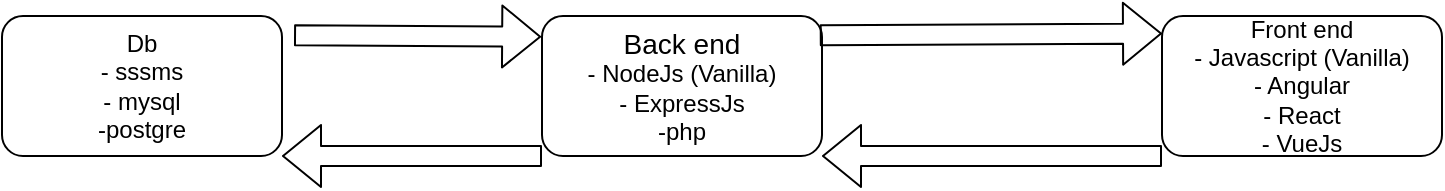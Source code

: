 <mxfile>
    <diagram id="hsqWSGGhF85fX5bLkPSP" name="Page-1">
        <mxGraphModel dx="860" dy="496" grid="1" gridSize="10" guides="1" tooltips="1" connect="1" arrows="1" fold="1" page="1" pageScale="1" pageWidth="1600" pageHeight="900" math="0" shadow="0">
            <root>
                <mxCell id="0"/>
                <mxCell id="1" parent="0"/>
                <mxCell id="2" value="Db&lt;br&gt;- sssms&lt;br&gt;- mysql&lt;br&gt;-postgre&lt;br&gt;" style="rounded=1;whiteSpace=wrap;html=1;" vertex="1" parent="1">
                    <mxGeometry x="160" y="300" width="140" height="70" as="geometry"/>
                </mxCell>
                <mxCell id="3" value="&lt;font style=&quot;font-size: 14px;&quot;&gt;Back end&lt;br&gt;&lt;/font&gt;- NodeJs (Vanilla)&lt;br&gt;- ExpressJs&lt;br&gt;-php" style="rounded=1;whiteSpace=wrap;html=1;" vertex="1" parent="1">
                    <mxGeometry x="430" y="300" width="140" height="70" as="geometry"/>
                </mxCell>
                <mxCell id="4" value="Front end&lt;br&gt;- Javascript (Vanilla)&lt;br&gt;- Angular&lt;br&gt;- React&lt;br&gt;- VueJs" style="rounded=1;whiteSpace=wrap;html=1;" vertex="1" parent="1">
                    <mxGeometry x="740" y="300" width="140" height="70" as="geometry"/>
                </mxCell>
                <mxCell id="5" value="" style="shape=flexArrow;endArrow=classic;html=1;exitX=0;exitY=1;exitDx=0;exitDy=0;entryX=1;entryY=1;entryDx=0;entryDy=0;" edge="1" parent="1" source="4" target="3">
                    <mxGeometry width="50" height="50" relative="1" as="geometry">
                        <mxPoint x="610" y="340" as="sourcePoint"/>
                        <mxPoint x="550" y="330" as="targetPoint"/>
                    </mxGeometry>
                </mxCell>
                <mxCell id="6" value="" style="shape=flexArrow;endArrow=classic;html=1;exitX=0;exitY=1;exitDx=0;exitDy=0;entryX=1;entryY=1;entryDx=0;entryDy=0;" edge="1" parent="1" source="3" target="2">
                    <mxGeometry width="50" height="50" relative="1" as="geometry">
                        <mxPoint x="750" y="340" as="sourcePoint"/>
                        <mxPoint x="560" y="340" as="targetPoint"/>
                    </mxGeometry>
                </mxCell>
                <mxCell id="7" value="" style="shape=flexArrow;endArrow=classic;html=1;exitX=1.043;exitY=0.137;exitDx=0;exitDy=0;entryX=-0.003;entryY=0.148;entryDx=0;entryDy=0;exitPerimeter=0;entryPerimeter=0;" edge="1" parent="1" source="2" target="3">
                    <mxGeometry width="50" height="50" relative="1" as="geometry">
                        <mxPoint x="440" y="370" as="sourcePoint"/>
                        <mxPoint x="290" y="370" as="targetPoint"/>
                    </mxGeometry>
                </mxCell>
                <mxCell id="8" value="" style="shape=flexArrow;endArrow=classic;html=1;exitX=0.992;exitY=0.137;exitDx=0;exitDy=0;entryX=0;entryY=0.125;entryDx=0;entryDy=0;exitPerimeter=0;entryPerimeter=0;" edge="1" parent="1" source="3" target="4">
                    <mxGeometry width="50" height="50" relative="1" as="geometry">
                        <mxPoint x="295.16" y="318.22" as="sourcePoint"/>
                        <mxPoint x="439.64" y="318.88" as="targetPoint"/>
                    </mxGeometry>
                </mxCell>
            </root>
        </mxGraphModel>
    </diagram>
</mxfile>